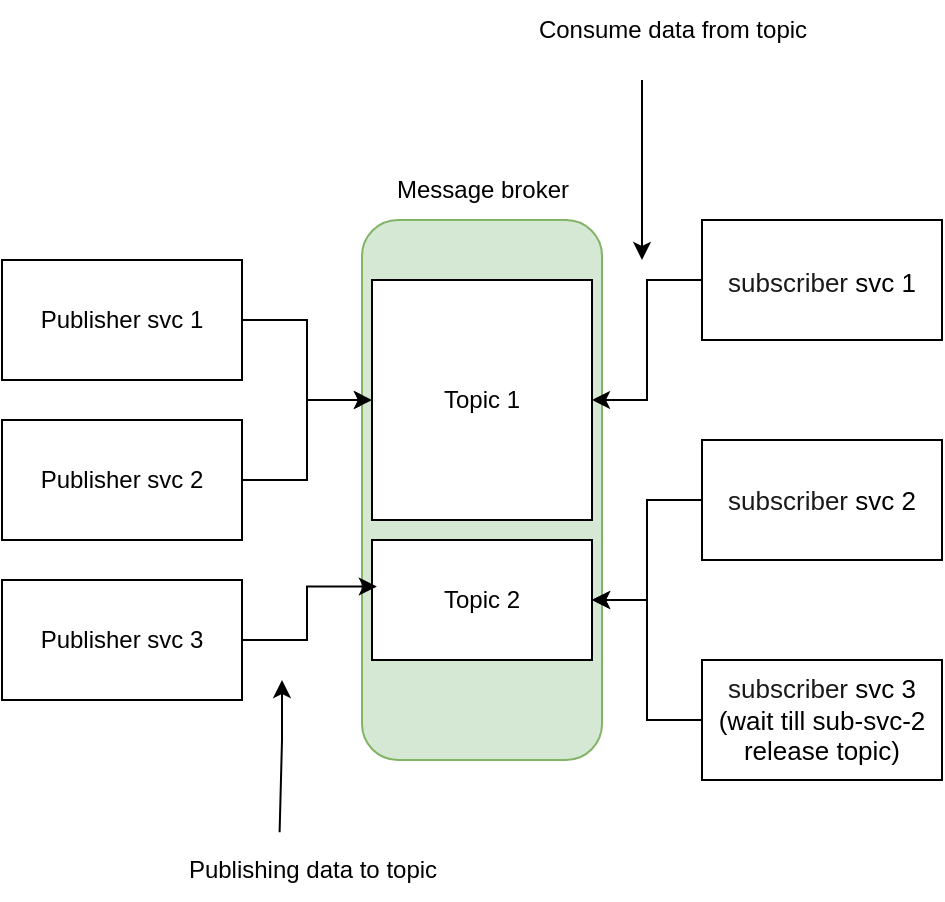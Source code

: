<mxfile version="24.7.10">
  <diagram name="Page-1" id="XXgoHVJytwNhWOk3ilrp">
    <mxGraphModel dx="1244" dy="1771" grid="1" gridSize="10" guides="1" tooltips="1" connect="1" arrows="1" fold="1" page="1" pageScale="1" pageWidth="850" pageHeight="1100" math="0" shadow="0">
      <root>
        <mxCell id="0" />
        <mxCell id="1" parent="0" />
        <mxCell id="gt3Izkqgxzo0pT0_7gAE-10" style="edgeStyle=orthogonalEdgeStyle;rounded=0;orthogonalLoop=1;jettySize=auto;html=1;exitX=1;exitY=0.5;exitDx=0;exitDy=0;" edge="1" parent="1" source="gt3Izkqgxzo0pT0_7gAE-1" target="gt3Izkqgxzo0pT0_7gAE-7">
          <mxGeometry relative="1" as="geometry" />
        </mxCell>
        <mxCell id="gt3Izkqgxzo0pT0_7gAE-1" value="Publisher svc 1" style="rounded=0;whiteSpace=wrap;html=1;" vertex="1" parent="1">
          <mxGeometry x="140" y="120" width="120" height="60" as="geometry" />
        </mxCell>
        <mxCell id="gt3Izkqgxzo0pT0_7gAE-4" value="Publisher svc 3" style="rounded=0;whiteSpace=wrap;html=1;" vertex="1" parent="1">
          <mxGeometry x="140" y="280" width="120" height="60" as="geometry" />
        </mxCell>
        <mxCell id="gt3Izkqgxzo0pT0_7gAE-5" value="Publisher svc 2" style="rounded=0;whiteSpace=wrap;html=1;" vertex="1" parent="1">
          <mxGeometry x="140" y="200" width="120" height="60" as="geometry" />
        </mxCell>
        <mxCell id="gt3Izkqgxzo0pT0_7gAE-6" value="Q" style="rounded=1;whiteSpace=wrap;html=1;fillColor=#d5e8d4;strokeColor=#82b366;" vertex="1" parent="1">
          <mxGeometry x="320" y="100" width="120" height="270" as="geometry" />
        </mxCell>
        <mxCell id="gt3Izkqgxzo0pT0_7gAE-7" value="Topic 1" style="rounded=0;whiteSpace=wrap;html=1;" vertex="1" parent="1">
          <mxGeometry x="325" y="130" width="110" height="120" as="geometry" />
        </mxCell>
        <mxCell id="gt3Izkqgxzo0pT0_7gAE-8" value="Topic 2" style="rounded=0;whiteSpace=wrap;html=1;" vertex="1" parent="1">
          <mxGeometry x="325" y="260" width="110" height="60" as="geometry" />
        </mxCell>
        <mxCell id="gt3Izkqgxzo0pT0_7gAE-11" style="edgeStyle=orthogonalEdgeStyle;rounded=0;orthogonalLoop=1;jettySize=auto;html=1;exitX=1;exitY=0.5;exitDx=0;exitDy=0;entryX=0;entryY=0.5;entryDx=0;entryDy=0;" edge="1" parent="1" source="gt3Izkqgxzo0pT0_7gAE-5" target="gt3Izkqgxzo0pT0_7gAE-7">
          <mxGeometry relative="1" as="geometry" />
        </mxCell>
        <mxCell id="gt3Izkqgxzo0pT0_7gAE-12" style="edgeStyle=orthogonalEdgeStyle;rounded=0;orthogonalLoop=1;jettySize=auto;html=1;exitX=1;exitY=0.5;exitDx=0;exitDy=0;entryX=0.022;entryY=0.388;entryDx=0;entryDy=0;entryPerimeter=0;" edge="1" parent="1" source="gt3Izkqgxzo0pT0_7gAE-4" target="gt3Izkqgxzo0pT0_7gAE-8">
          <mxGeometry relative="1" as="geometry" />
        </mxCell>
        <mxCell id="gt3Izkqgxzo0pT0_7gAE-16" value="" style="edgeStyle=orthogonalEdgeStyle;rounded=0;orthogonalLoop=1;jettySize=auto;html=1;" edge="1" parent="1" source="gt3Izkqgxzo0pT0_7gAE-15" target="gt3Izkqgxzo0pT0_7gAE-7">
          <mxGeometry relative="1" as="geometry" />
        </mxCell>
        <mxCell id="gt3Izkqgxzo0pT0_7gAE-15" value="&lt;p style=&quot;font-size: 15px;&quot;&gt;&lt;font style=&quot;font-size: 13px;&quot; face=&quot;Helvetica&quot;&gt;&lt;span style=&quot;color: rgba(0, 0, 0, 0.9); text-align: left; white-space-collapse: preserve; background-color: rgb(255, 255, 255);&quot;&gt;subscriber&lt;/span&gt;&amp;nbsp;svc 1&lt;/font&gt;&lt;/p&gt;" style="rounded=0;whiteSpace=wrap;html=1;" vertex="1" parent="1">
          <mxGeometry x="490" y="100" width="120" height="60" as="geometry" />
        </mxCell>
        <mxCell id="gt3Izkqgxzo0pT0_7gAE-18" value="" style="edgeStyle=orthogonalEdgeStyle;rounded=0;orthogonalLoop=1;jettySize=auto;html=1;" edge="1" parent="1" source="gt3Izkqgxzo0pT0_7gAE-17" target="gt3Izkqgxzo0pT0_7gAE-8">
          <mxGeometry relative="1" as="geometry" />
        </mxCell>
        <mxCell id="gt3Izkqgxzo0pT0_7gAE-17" value="&lt;span style=&quot;font-size: 13px; white-space-collapse: preserve; color: rgba(0, 0, 0, 0.9); text-align: left; background-color: rgb(255, 255, 255);&quot;&gt;subscriber&lt;/span&gt;&lt;span style=&quot;font-size: 13px;&quot;&gt;&amp;nbsp;svc 3&lt;/span&gt;&lt;div&gt;&lt;span style=&quot;font-size: 13px;&quot;&gt;(wait till sub-svc-2 release topic)&lt;/span&gt;&lt;/div&gt;" style="rounded=0;whiteSpace=wrap;html=1;" vertex="1" parent="1">
          <mxGeometry x="490" y="320" width="120" height="60" as="geometry" />
        </mxCell>
        <mxCell id="gt3Izkqgxzo0pT0_7gAE-20" value="" style="edgeStyle=orthogonalEdgeStyle;rounded=0;orthogonalLoop=1;jettySize=auto;html=1;" edge="1" parent="1" source="gt3Izkqgxzo0pT0_7gAE-19" target="gt3Izkqgxzo0pT0_7gAE-8">
          <mxGeometry relative="1" as="geometry" />
        </mxCell>
        <mxCell id="gt3Izkqgxzo0pT0_7gAE-19" value="&lt;span style=&quot;font-size: 13px; white-space-collapse: preserve; color: rgba(0, 0, 0, 0.9); text-align: left; background-color: rgb(255, 255, 255);&quot;&gt;subscriber&lt;/span&gt;&lt;span style=&quot;font-size: 13px;&quot;&gt;&amp;nbsp;svc 2&lt;/span&gt;" style="rounded=0;whiteSpace=wrap;html=1;" vertex="1" parent="1">
          <mxGeometry x="490" y="210" width="120" height="60" as="geometry" />
        </mxCell>
        <mxCell id="gt3Izkqgxzo0pT0_7gAE-21" value="Message broker" style="text;html=1;align=center;verticalAlign=middle;resizable=0;points=[];autosize=1;strokeColor=none;fillColor=none;" vertex="1" parent="1">
          <mxGeometry x="325" y="70" width="110" height="30" as="geometry" />
        </mxCell>
        <mxCell id="gt3Izkqgxzo0pT0_7gAE-22" value="Publishing data to topic" style="text;html=1;align=center;verticalAlign=middle;resizable=0;points=[];autosize=1;strokeColor=none;fillColor=none;" vertex="1" parent="1">
          <mxGeometry x="220" y="410" width="150" height="30" as="geometry" />
        </mxCell>
        <mxCell id="gt3Izkqgxzo0pT0_7gAE-23" value="" style="endArrow=classic;html=1;rounded=0;exitX=0.392;exitY=-0.129;exitDx=0;exitDy=0;exitPerimeter=0;" edge="1" parent="1" source="gt3Izkqgxzo0pT0_7gAE-22">
          <mxGeometry width="50" height="50" relative="1" as="geometry">
            <mxPoint x="380" y="370" as="sourcePoint" />
            <mxPoint x="280" y="330" as="targetPoint" />
            <Array as="points">
              <mxPoint x="280" y="360" />
            </Array>
          </mxGeometry>
        </mxCell>
        <mxCell id="gt3Izkqgxzo0pT0_7gAE-24" value="Consume data from topic" style="text;html=1;align=center;verticalAlign=middle;resizable=0;points=[];autosize=1;strokeColor=none;fillColor=none;" vertex="1" parent="1">
          <mxGeometry x="395" y="-10" width="160" height="30" as="geometry" />
        </mxCell>
        <mxCell id="gt3Izkqgxzo0pT0_7gAE-25" value="" style="endArrow=classic;html=1;rounded=0;" edge="1" parent="1">
          <mxGeometry width="50" height="50" relative="1" as="geometry">
            <mxPoint x="460" y="30" as="sourcePoint" />
            <mxPoint x="460" y="120" as="targetPoint" />
            <Array as="points" />
          </mxGeometry>
        </mxCell>
      </root>
    </mxGraphModel>
  </diagram>
</mxfile>
